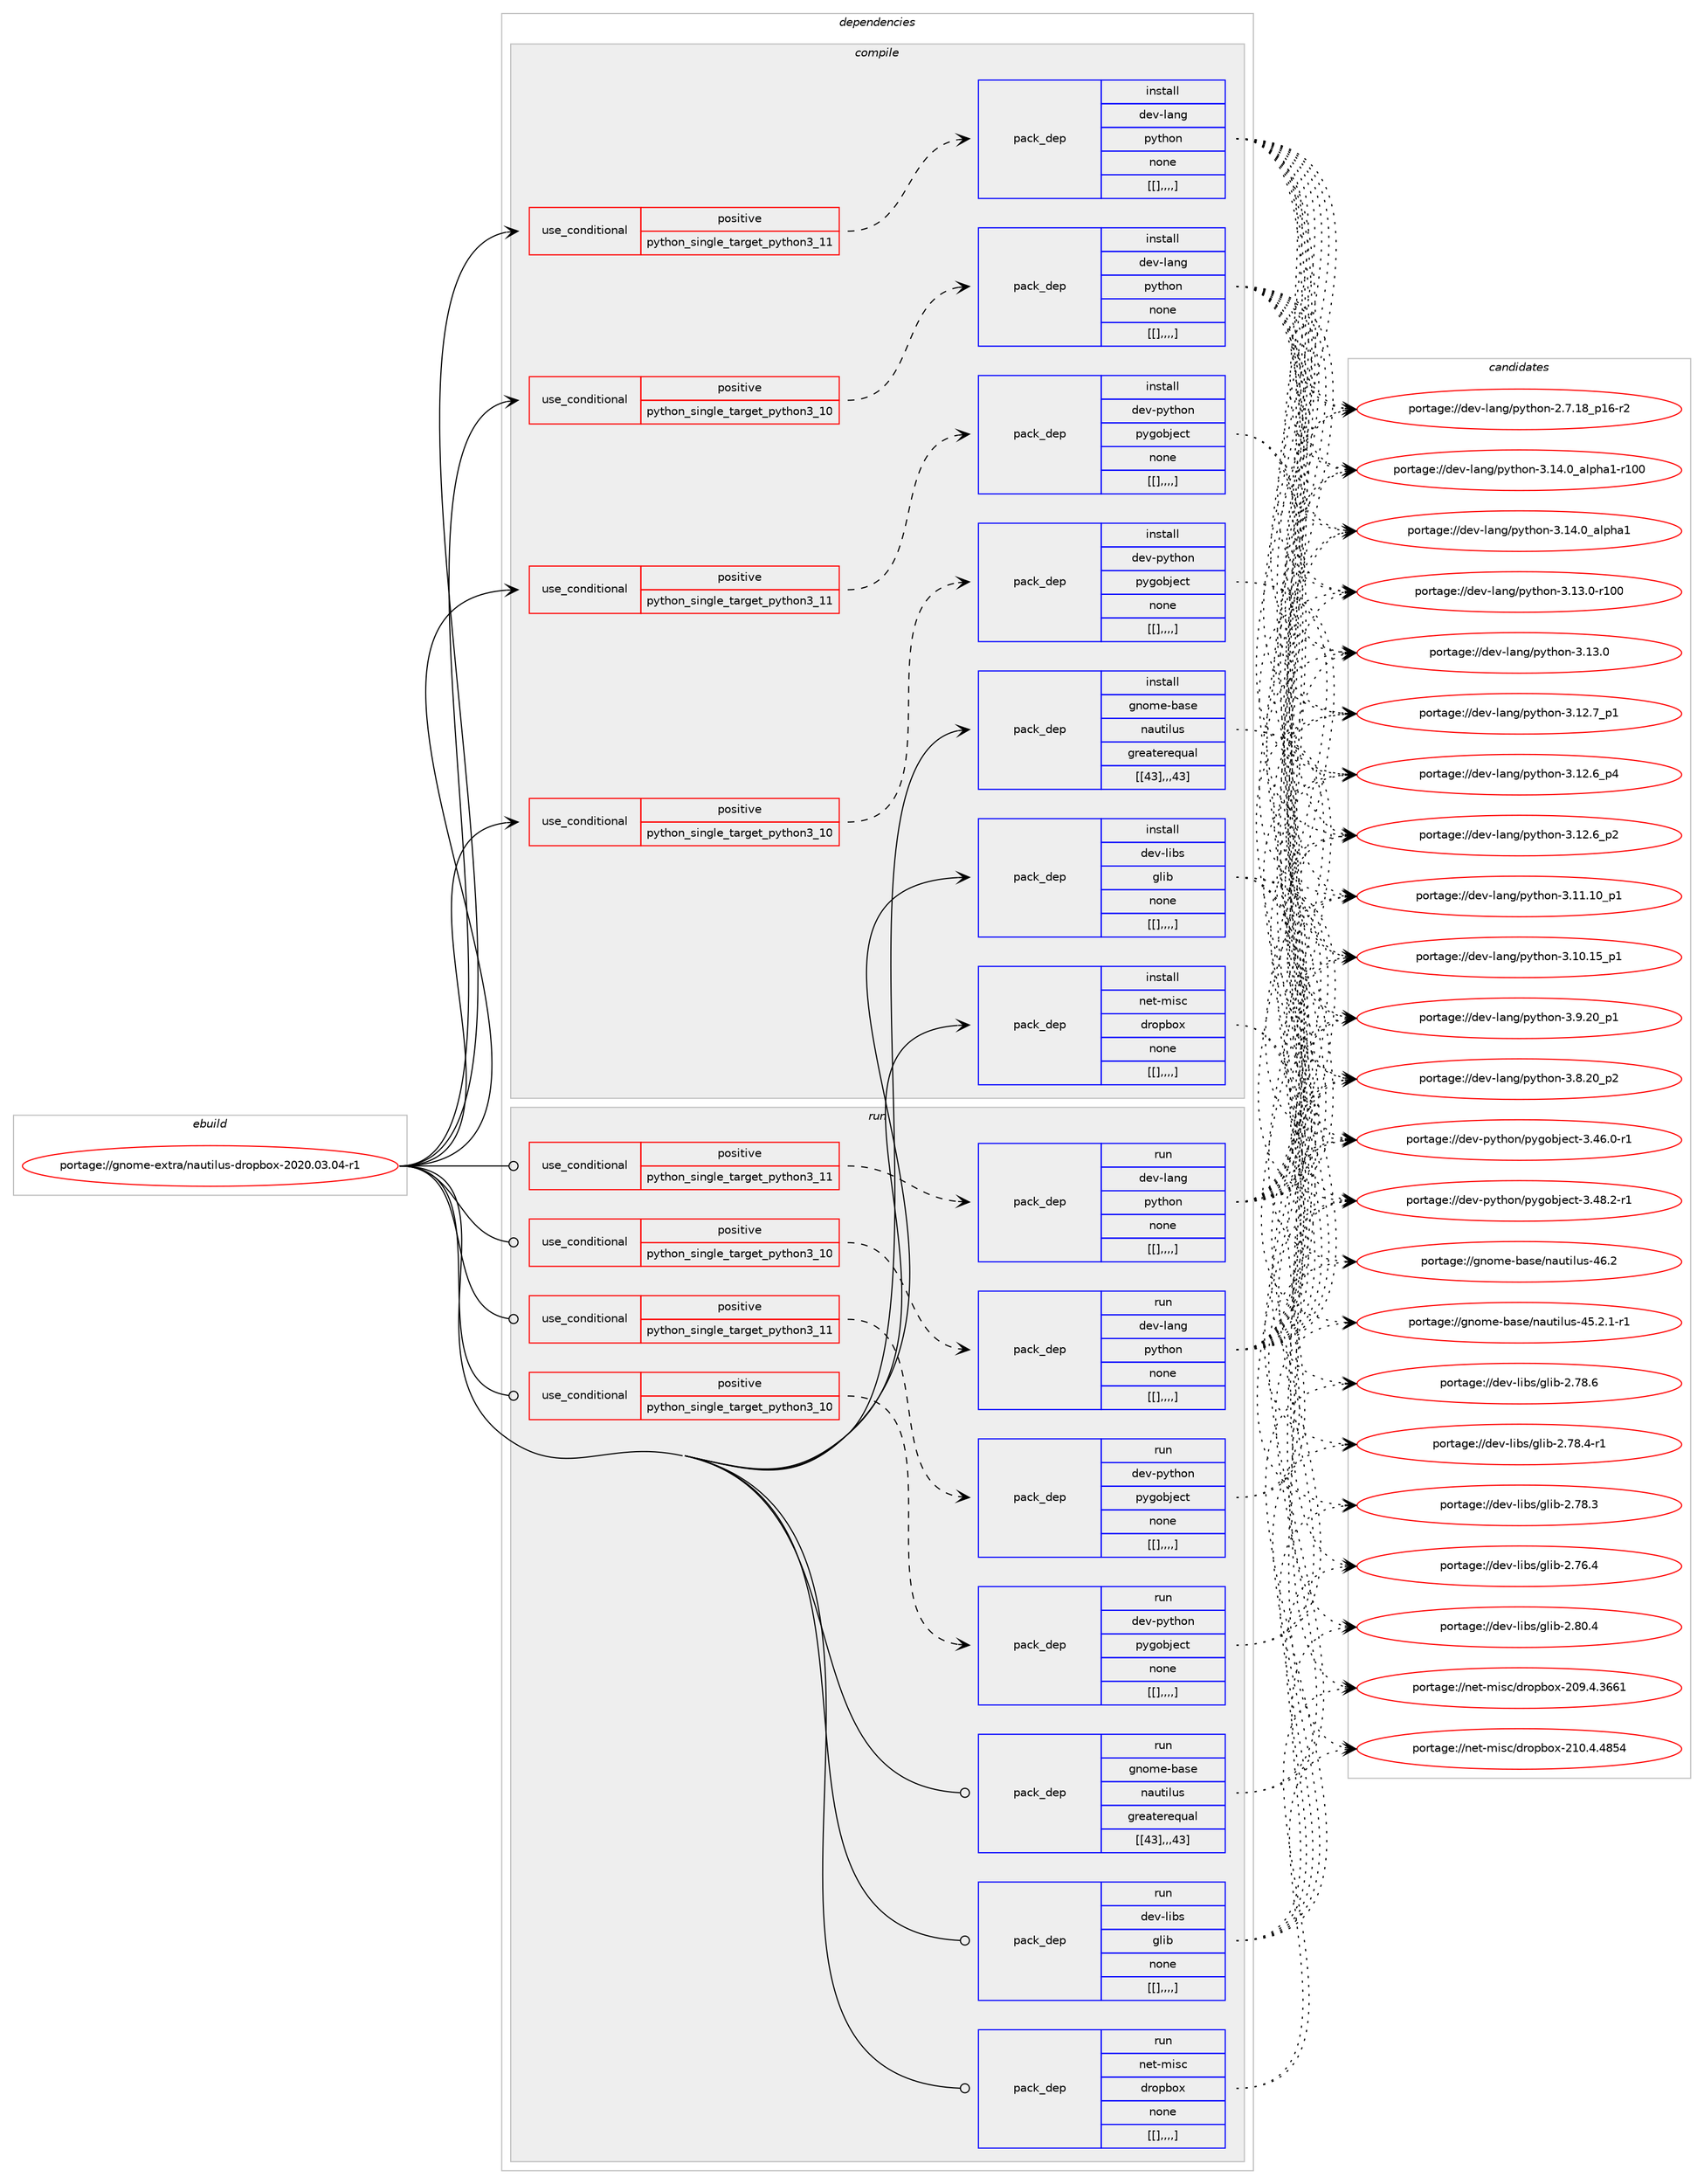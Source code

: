 digraph prolog {

# *************
# Graph options
# *************

newrank=true;
concentrate=true;
compound=true;
graph [rankdir=LR,fontname=Helvetica,fontsize=10,ranksep=1.5];#, ranksep=2.5, nodesep=0.2];
edge  [arrowhead=vee];
node  [fontname=Helvetica,fontsize=10];

# **********
# The ebuild
# **********

subgraph cluster_leftcol {
color=gray;
label=<<i>ebuild</i>>;
id [label="portage://gnome-extra/nautilus-dropbox-2020.03.04-r1", color=red, width=4, href="../gnome-extra/nautilus-dropbox-2020.03.04-r1.svg"];
}

# ****************
# The dependencies
# ****************

subgraph cluster_midcol {
color=gray;
label=<<i>dependencies</i>>;
subgraph cluster_compile {
fillcolor="#eeeeee";
style=filled;
label=<<i>compile</i>>;
subgraph cond70483 {
dependency251948 [label=<<TABLE BORDER="0" CELLBORDER="1" CELLSPACING="0" CELLPADDING="4"><TR><TD ROWSPAN="3" CELLPADDING="10">use_conditional</TD></TR><TR><TD>positive</TD></TR><TR><TD>python_single_target_python3_10</TD></TR></TABLE>>, shape=none, color=red];
subgraph pack179849 {
dependency252024 [label=<<TABLE BORDER="0" CELLBORDER="1" CELLSPACING="0" CELLPADDING="4" WIDTH="220"><TR><TD ROWSPAN="6" CELLPADDING="30">pack_dep</TD></TR><TR><TD WIDTH="110">install</TD></TR><TR><TD>dev-lang</TD></TR><TR><TD>python</TD></TR><TR><TD>none</TD></TR><TR><TD>[[],,,,]</TD></TR></TABLE>>, shape=none, color=blue];
}
dependency251948:e -> dependency252024:w [weight=20,style="dashed",arrowhead="vee"];
}
id:e -> dependency251948:w [weight=20,style="solid",arrowhead="vee"];
subgraph cond70500 {
dependency252032 [label=<<TABLE BORDER="0" CELLBORDER="1" CELLSPACING="0" CELLPADDING="4"><TR><TD ROWSPAN="3" CELLPADDING="10">use_conditional</TD></TR><TR><TD>positive</TD></TR><TR><TD>python_single_target_python3_10</TD></TR></TABLE>>, shape=none, color=red];
subgraph pack179990 {
dependency252116 [label=<<TABLE BORDER="0" CELLBORDER="1" CELLSPACING="0" CELLPADDING="4" WIDTH="220"><TR><TD ROWSPAN="6" CELLPADDING="30">pack_dep</TD></TR><TR><TD WIDTH="110">install</TD></TR><TR><TD>dev-python</TD></TR><TR><TD>pygobject</TD></TR><TR><TD>none</TD></TR><TR><TD>[[],,,,]</TD></TR></TABLE>>, shape=none, color=blue];
}
dependency252032:e -> dependency252116:w [weight=20,style="dashed",arrowhead="vee"];
}
id:e -> dependency252032:w [weight=20,style="solid",arrowhead="vee"];
subgraph cond70512 {
dependency252146 [label=<<TABLE BORDER="0" CELLBORDER="1" CELLSPACING="0" CELLPADDING="4"><TR><TD ROWSPAN="3" CELLPADDING="10">use_conditional</TD></TR><TR><TD>positive</TD></TR><TR><TD>python_single_target_python3_11</TD></TR></TABLE>>, shape=none, color=red];
subgraph pack180024 {
dependency252194 [label=<<TABLE BORDER="0" CELLBORDER="1" CELLSPACING="0" CELLPADDING="4" WIDTH="220"><TR><TD ROWSPAN="6" CELLPADDING="30">pack_dep</TD></TR><TR><TD WIDTH="110">install</TD></TR><TR><TD>dev-lang</TD></TR><TR><TD>python</TD></TR><TR><TD>none</TD></TR><TR><TD>[[],,,,]</TD></TR></TABLE>>, shape=none, color=blue];
}
dependency252146:e -> dependency252194:w [weight=20,style="dashed",arrowhead="vee"];
}
id:e -> dependency252146:w [weight=20,style="solid",arrowhead="vee"];
subgraph cond70531 {
dependency252201 [label=<<TABLE BORDER="0" CELLBORDER="1" CELLSPACING="0" CELLPADDING="4"><TR><TD ROWSPAN="3" CELLPADDING="10">use_conditional</TD></TR><TR><TD>positive</TD></TR><TR><TD>python_single_target_python3_11</TD></TR></TABLE>>, shape=none, color=red];
subgraph pack180061 {
dependency252243 [label=<<TABLE BORDER="0" CELLBORDER="1" CELLSPACING="0" CELLPADDING="4" WIDTH="220"><TR><TD ROWSPAN="6" CELLPADDING="30">pack_dep</TD></TR><TR><TD WIDTH="110">install</TD></TR><TR><TD>dev-python</TD></TR><TR><TD>pygobject</TD></TR><TR><TD>none</TD></TR><TR><TD>[[],,,,]</TD></TR></TABLE>>, shape=none, color=blue];
}
dependency252201:e -> dependency252243:w [weight=20,style="dashed",arrowhead="vee"];
}
id:e -> dependency252201:w [weight=20,style="solid",arrowhead="vee"];
subgraph pack180093 {
dependency252270 [label=<<TABLE BORDER="0" CELLBORDER="1" CELLSPACING="0" CELLPADDING="4" WIDTH="220"><TR><TD ROWSPAN="6" CELLPADDING="30">pack_dep</TD></TR><TR><TD WIDTH="110">install</TD></TR><TR><TD>dev-libs</TD></TR><TR><TD>glib</TD></TR><TR><TD>none</TD></TR><TR><TD>[[],,,,]</TD></TR></TABLE>>, shape=none, color=blue];
}
id:e -> dependency252270:w [weight=20,style="solid",arrowhead="vee"];
subgraph pack180119 {
dependency252276 [label=<<TABLE BORDER="0" CELLBORDER="1" CELLSPACING="0" CELLPADDING="4" WIDTH="220"><TR><TD ROWSPAN="6" CELLPADDING="30">pack_dep</TD></TR><TR><TD WIDTH="110">install</TD></TR><TR><TD>gnome-base</TD></TR><TR><TD>nautilus</TD></TR><TR><TD>greaterequal</TD></TR><TR><TD>[[43],,,43]</TD></TR></TABLE>>, shape=none, color=blue];
}
id:e -> dependency252276:w [weight=20,style="solid",arrowhead="vee"];
subgraph pack180122 {
dependency252310 [label=<<TABLE BORDER="0" CELLBORDER="1" CELLSPACING="0" CELLPADDING="4" WIDTH="220"><TR><TD ROWSPAN="6" CELLPADDING="30">pack_dep</TD></TR><TR><TD WIDTH="110">install</TD></TR><TR><TD>net-misc</TD></TR><TR><TD>dropbox</TD></TR><TR><TD>none</TD></TR><TR><TD>[[],,,,]</TD></TR></TABLE>>, shape=none, color=blue];
}
id:e -> dependency252310:w [weight=20,style="solid",arrowhead="vee"];
}
subgraph cluster_compileandrun {
fillcolor="#eeeeee";
style=filled;
label=<<i>compile and run</i>>;
}
subgraph cluster_run {
fillcolor="#eeeeee";
style=filled;
label=<<i>run</i>>;
subgraph cond70547 {
dependency252450 [label=<<TABLE BORDER="0" CELLBORDER="1" CELLSPACING="0" CELLPADDING="4"><TR><TD ROWSPAN="3" CELLPADDING="10">use_conditional</TD></TR><TR><TD>positive</TD></TR><TR><TD>python_single_target_python3_10</TD></TR></TABLE>>, shape=none, color=red];
subgraph pack180289 {
dependency252499 [label=<<TABLE BORDER="0" CELLBORDER="1" CELLSPACING="0" CELLPADDING="4" WIDTH="220"><TR><TD ROWSPAN="6" CELLPADDING="30">pack_dep</TD></TR><TR><TD WIDTH="110">run</TD></TR><TR><TD>dev-lang</TD></TR><TR><TD>python</TD></TR><TR><TD>none</TD></TR><TR><TD>[[],,,,]</TD></TR></TABLE>>, shape=none, color=blue];
}
dependency252450:e -> dependency252499:w [weight=20,style="dashed",arrowhead="vee"];
}
id:e -> dependency252450:w [weight=20,style="solid",arrowhead="odot"];
subgraph cond70571 {
dependency252503 [label=<<TABLE BORDER="0" CELLBORDER="1" CELLSPACING="0" CELLPADDING="4"><TR><TD ROWSPAN="3" CELLPADDING="10">use_conditional</TD></TR><TR><TD>positive</TD></TR><TR><TD>python_single_target_python3_10</TD></TR></TABLE>>, shape=none, color=red];
subgraph pack180314 {
dependency252661 [label=<<TABLE BORDER="0" CELLBORDER="1" CELLSPACING="0" CELLPADDING="4" WIDTH="220"><TR><TD ROWSPAN="6" CELLPADDING="30">pack_dep</TD></TR><TR><TD WIDTH="110">run</TD></TR><TR><TD>dev-python</TD></TR><TR><TD>pygobject</TD></TR><TR><TD>none</TD></TR><TR><TD>[[],,,,]</TD></TR></TABLE>>, shape=none, color=blue];
}
dependency252503:e -> dependency252661:w [weight=20,style="dashed",arrowhead="vee"];
}
id:e -> dependency252503:w [weight=20,style="solid",arrowhead="odot"];
subgraph cond70594 {
dependency252692 [label=<<TABLE BORDER="0" CELLBORDER="1" CELLSPACING="0" CELLPADDING="4"><TR><TD ROWSPAN="3" CELLPADDING="10">use_conditional</TD></TR><TR><TD>positive</TD></TR><TR><TD>python_single_target_python3_11</TD></TR></TABLE>>, shape=none, color=red];
subgraph pack180473 {
dependency252708 [label=<<TABLE BORDER="0" CELLBORDER="1" CELLSPACING="0" CELLPADDING="4" WIDTH="220"><TR><TD ROWSPAN="6" CELLPADDING="30">pack_dep</TD></TR><TR><TD WIDTH="110">run</TD></TR><TR><TD>dev-lang</TD></TR><TR><TD>python</TD></TR><TR><TD>none</TD></TR><TR><TD>[[],,,,]</TD></TR></TABLE>>, shape=none, color=blue];
}
dependency252692:e -> dependency252708:w [weight=20,style="dashed",arrowhead="vee"];
}
id:e -> dependency252692:w [weight=20,style="solid",arrowhead="odot"];
subgraph cond70601 {
dependency252727 [label=<<TABLE BORDER="0" CELLBORDER="1" CELLSPACING="0" CELLPADDING="4"><TR><TD ROWSPAN="3" CELLPADDING="10">use_conditional</TD></TR><TR><TD>positive</TD></TR><TR><TD>python_single_target_python3_11</TD></TR></TABLE>>, shape=none, color=red];
subgraph pack180509 {
dependency252729 [label=<<TABLE BORDER="0" CELLBORDER="1" CELLSPACING="0" CELLPADDING="4" WIDTH="220"><TR><TD ROWSPAN="6" CELLPADDING="30">pack_dep</TD></TR><TR><TD WIDTH="110">run</TD></TR><TR><TD>dev-python</TD></TR><TR><TD>pygobject</TD></TR><TR><TD>none</TD></TR><TR><TD>[[],,,,]</TD></TR></TABLE>>, shape=none, color=blue];
}
dependency252727:e -> dependency252729:w [weight=20,style="dashed",arrowhead="vee"];
}
id:e -> dependency252727:w [weight=20,style="solid",arrowhead="odot"];
subgraph pack180525 {
dependency252749 [label=<<TABLE BORDER="0" CELLBORDER="1" CELLSPACING="0" CELLPADDING="4" WIDTH="220"><TR><TD ROWSPAN="6" CELLPADDING="30">pack_dep</TD></TR><TR><TD WIDTH="110">run</TD></TR><TR><TD>dev-libs</TD></TR><TR><TD>glib</TD></TR><TR><TD>none</TD></TR><TR><TD>[[],,,,]</TD></TR></TABLE>>, shape=none, color=blue];
}
id:e -> dependency252749:w [weight=20,style="solid",arrowhead="odot"];
subgraph pack180527 {
dependency252769 [label=<<TABLE BORDER="0" CELLBORDER="1" CELLSPACING="0" CELLPADDING="4" WIDTH="220"><TR><TD ROWSPAN="6" CELLPADDING="30">pack_dep</TD></TR><TR><TD WIDTH="110">run</TD></TR><TR><TD>gnome-base</TD></TR><TR><TD>nautilus</TD></TR><TR><TD>greaterequal</TD></TR><TR><TD>[[43],,,43]</TD></TR></TABLE>>, shape=none, color=blue];
}
id:e -> dependency252769:w [weight=20,style="solid",arrowhead="odot"];
subgraph pack180543 {
dependency252789 [label=<<TABLE BORDER="0" CELLBORDER="1" CELLSPACING="0" CELLPADDING="4" WIDTH="220"><TR><TD ROWSPAN="6" CELLPADDING="30">pack_dep</TD></TR><TR><TD WIDTH="110">run</TD></TR><TR><TD>net-misc</TD></TR><TR><TD>dropbox</TD></TR><TR><TD>none</TD></TR><TR><TD>[[],,,,]</TD></TR></TABLE>>, shape=none, color=blue];
}
id:e -> dependency252789:w [weight=20,style="solid",arrowhead="odot"];
}
}

# **************
# The candidates
# **************

subgraph cluster_choices {
rank=same;
color=gray;
label=<<i>candidates</i>>;

subgraph choice179125 {
color=black;
nodesep=1;
choice100101118451089711010347112121116104111110455146495246489597108112104974945114494848 [label="portage://dev-lang/python-3.14.0_alpha1-r100", color=red, width=4,href="../dev-lang/python-3.14.0_alpha1-r100.svg"];
choice1001011184510897110103471121211161041111104551464952464895971081121049749 [label="portage://dev-lang/python-3.14.0_alpha1", color=red, width=4,href="../dev-lang/python-3.14.0_alpha1.svg"];
choice1001011184510897110103471121211161041111104551464951464845114494848 [label="portage://dev-lang/python-3.13.0-r100", color=red, width=4,href="../dev-lang/python-3.13.0-r100.svg"];
choice10010111845108971101034711212111610411111045514649514648 [label="portage://dev-lang/python-3.13.0", color=red, width=4,href="../dev-lang/python-3.13.0.svg"];
choice100101118451089711010347112121116104111110455146495046559511249 [label="portage://dev-lang/python-3.12.7_p1", color=red, width=4,href="../dev-lang/python-3.12.7_p1.svg"];
choice100101118451089711010347112121116104111110455146495046549511252 [label="portage://dev-lang/python-3.12.6_p4", color=red, width=4,href="../dev-lang/python-3.12.6_p4.svg"];
choice100101118451089711010347112121116104111110455146495046549511250 [label="portage://dev-lang/python-3.12.6_p2", color=red, width=4,href="../dev-lang/python-3.12.6_p2.svg"];
choice10010111845108971101034711212111610411111045514649494649489511249 [label="portage://dev-lang/python-3.11.10_p1", color=red, width=4,href="../dev-lang/python-3.11.10_p1.svg"];
choice10010111845108971101034711212111610411111045514649484649539511249 [label="portage://dev-lang/python-3.10.15_p1", color=red, width=4,href="../dev-lang/python-3.10.15_p1.svg"];
choice100101118451089711010347112121116104111110455146574650489511249 [label="portage://dev-lang/python-3.9.20_p1", color=red, width=4,href="../dev-lang/python-3.9.20_p1.svg"];
choice100101118451089711010347112121116104111110455146564650489511250 [label="portage://dev-lang/python-3.8.20_p2", color=red, width=4,href="../dev-lang/python-3.8.20_p2.svg"];
choice100101118451089711010347112121116104111110455046554649569511249544511450 [label="portage://dev-lang/python-2.7.18_p16-r2", color=red, width=4,href="../dev-lang/python-2.7.18_p16-r2.svg"];
dependency252024:e -> choice100101118451089711010347112121116104111110455146495246489597108112104974945114494848:w [style=dotted,weight="100"];
dependency252024:e -> choice1001011184510897110103471121211161041111104551464952464895971081121049749:w [style=dotted,weight="100"];
dependency252024:e -> choice1001011184510897110103471121211161041111104551464951464845114494848:w [style=dotted,weight="100"];
dependency252024:e -> choice10010111845108971101034711212111610411111045514649514648:w [style=dotted,weight="100"];
dependency252024:e -> choice100101118451089711010347112121116104111110455146495046559511249:w [style=dotted,weight="100"];
dependency252024:e -> choice100101118451089711010347112121116104111110455146495046549511252:w [style=dotted,weight="100"];
dependency252024:e -> choice100101118451089711010347112121116104111110455146495046549511250:w [style=dotted,weight="100"];
dependency252024:e -> choice10010111845108971101034711212111610411111045514649494649489511249:w [style=dotted,weight="100"];
dependency252024:e -> choice10010111845108971101034711212111610411111045514649484649539511249:w [style=dotted,weight="100"];
dependency252024:e -> choice100101118451089711010347112121116104111110455146574650489511249:w [style=dotted,weight="100"];
dependency252024:e -> choice100101118451089711010347112121116104111110455146564650489511250:w [style=dotted,weight="100"];
dependency252024:e -> choice100101118451089711010347112121116104111110455046554649569511249544511450:w [style=dotted,weight="100"];
}
subgraph choice179159 {
color=black;
nodesep=1;
choice10010111845112121116104111110471121211031119810610199116455146525646504511449 [label="portage://dev-python/pygobject-3.48.2-r1", color=red, width=4,href="../dev-python/pygobject-3.48.2-r1.svg"];
choice10010111845112121116104111110471121211031119810610199116455146525446484511449 [label="portage://dev-python/pygobject-3.46.0-r1", color=red, width=4,href="../dev-python/pygobject-3.46.0-r1.svg"];
dependency252116:e -> choice10010111845112121116104111110471121211031119810610199116455146525646504511449:w [style=dotted,weight="100"];
dependency252116:e -> choice10010111845112121116104111110471121211031119810610199116455146525446484511449:w [style=dotted,weight="100"];
}
subgraph choice179183 {
color=black;
nodesep=1;
choice100101118451089711010347112121116104111110455146495246489597108112104974945114494848 [label="portage://dev-lang/python-3.14.0_alpha1-r100", color=red, width=4,href="../dev-lang/python-3.14.0_alpha1-r100.svg"];
choice1001011184510897110103471121211161041111104551464952464895971081121049749 [label="portage://dev-lang/python-3.14.0_alpha1", color=red, width=4,href="../dev-lang/python-3.14.0_alpha1.svg"];
choice1001011184510897110103471121211161041111104551464951464845114494848 [label="portage://dev-lang/python-3.13.0-r100", color=red, width=4,href="../dev-lang/python-3.13.0-r100.svg"];
choice10010111845108971101034711212111610411111045514649514648 [label="portage://dev-lang/python-3.13.0", color=red, width=4,href="../dev-lang/python-3.13.0.svg"];
choice100101118451089711010347112121116104111110455146495046559511249 [label="portage://dev-lang/python-3.12.7_p1", color=red, width=4,href="../dev-lang/python-3.12.7_p1.svg"];
choice100101118451089711010347112121116104111110455146495046549511252 [label="portage://dev-lang/python-3.12.6_p4", color=red, width=4,href="../dev-lang/python-3.12.6_p4.svg"];
choice100101118451089711010347112121116104111110455146495046549511250 [label="portage://dev-lang/python-3.12.6_p2", color=red, width=4,href="../dev-lang/python-3.12.6_p2.svg"];
choice10010111845108971101034711212111610411111045514649494649489511249 [label="portage://dev-lang/python-3.11.10_p1", color=red, width=4,href="../dev-lang/python-3.11.10_p1.svg"];
choice10010111845108971101034711212111610411111045514649484649539511249 [label="portage://dev-lang/python-3.10.15_p1", color=red, width=4,href="../dev-lang/python-3.10.15_p1.svg"];
choice100101118451089711010347112121116104111110455146574650489511249 [label="portage://dev-lang/python-3.9.20_p1", color=red, width=4,href="../dev-lang/python-3.9.20_p1.svg"];
choice100101118451089711010347112121116104111110455146564650489511250 [label="portage://dev-lang/python-3.8.20_p2", color=red, width=4,href="../dev-lang/python-3.8.20_p2.svg"];
choice100101118451089711010347112121116104111110455046554649569511249544511450 [label="portage://dev-lang/python-2.7.18_p16-r2", color=red, width=4,href="../dev-lang/python-2.7.18_p16-r2.svg"];
dependency252194:e -> choice100101118451089711010347112121116104111110455146495246489597108112104974945114494848:w [style=dotted,weight="100"];
dependency252194:e -> choice1001011184510897110103471121211161041111104551464952464895971081121049749:w [style=dotted,weight="100"];
dependency252194:e -> choice1001011184510897110103471121211161041111104551464951464845114494848:w [style=dotted,weight="100"];
dependency252194:e -> choice10010111845108971101034711212111610411111045514649514648:w [style=dotted,weight="100"];
dependency252194:e -> choice100101118451089711010347112121116104111110455146495046559511249:w [style=dotted,weight="100"];
dependency252194:e -> choice100101118451089711010347112121116104111110455146495046549511252:w [style=dotted,weight="100"];
dependency252194:e -> choice100101118451089711010347112121116104111110455146495046549511250:w [style=dotted,weight="100"];
dependency252194:e -> choice10010111845108971101034711212111610411111045514649494649489511249:w [style=dotted,weight="100"];
dependency252194:e -> choice10010111845108971101034711212111610411111045514649484649539511249:w [style=dotted,weight="100"];
dependency252194:e -> choice100101118451089711010347112121116104111110455146574650489511249:w [style=dotted,weight="100"];
dependency252194:e -> choice100101118451089711010347112121116104111110455146564650489511250:w [style=dotted,weight="100"];
dependency252194:e -> choice100101118451089711010347112121116104111110455046554649569511249544511450:w [style=dotted,weight="100"];
}
subgraph choice179199 {
color=black;
nodesep=1;
choice10010111845112121116104111110471121211031119810610199116455146525646504511449 [label="portage://dev-python/pygobject-3.48.2-r1", color=red, width=4,href="../dev-python/pygobject-3.48.2-r1.svg"];
choice10010111845112121116104111110471121211031119810610199116455146525446484511449 [label="portage://dev-python/pygobject-3.46.0-r1", color=red, width=4,href="../dev-python/pygobject-3.46.0-r1.svg"];
dependency252243:e -> choice10010111845112121116104111110471121211031119810610199116455146525646504511449:w [style=dotted,weight="100"];
dependency252243:e -> choice10010111845112121116104111110471121211031119810610199116455146525446484511449:w [style=dotted,weight="100"];
}
subgraph choice179221 {
color=black;
nodesep=1;
choice1001011184510810598115471031081059845504656484652 [label="portage://dev-libs/glib-2.80.4", color=red, width=4,href="../dev-libs/glib-2.80.4.svg"];
choice1001011184510810598115471031081059845504655564654 [label="portage://dev-libs/glib-2.78.6", color=red, width=4,href="../dev-libs/glib-2.78.6.svg"];
choice10010111845108105981154710310810598455046555646524511449 [label="portage://dev-libs/glib-2.78.4-r1", color=red, width=4,href="../dev-libs/glib-2.78.4-r1.svg"];
choice1001011184510810598115471031081059845504655564651 [label="portage://dev-libs/glib-2.78.3", color=red, width=4,href="../dev-libs/glib-2.78.3.svg"];
choice1001011184510810598115471031081059845504655544652 [label="portage://dev-libs/glib-2.76.4", color=red, width=4,href="../dev-libs/glib-2.76.4.svg"];
dependency252270:e -> choice1001011184510810598115471031081059845504656484652:w [style=dotted,weight="100"];
dependency252270:e -> choice1001011184510810598115471031081059845504655564654:w [style=dotted,weight="100"];
dependency252270:e -> choice10010111845108105981154710310810598455046555646524511449:w [style=dotted,weight="100"];
dependency252270:e -> choice1001011184510810598115471031081059845504655564651:w [style=dotted,weight="100"];
dependency252270:e -> choice1001011184510810598115471031081059845504655544652:w [style=dotted,weight="100"];
}
subgraph choice179225 {
color=black;
nodesep=1;
choice10311011110910145989711510147110971171161051081171154552544650 [label="portage://gnome-base/nautilus-46.2", color=red, width=4,href="../gnome-base/nautilus-46.2.svg"];
choice1031101111091014598971151014711097117116105108117115455253465046494511449 [label="portage://gnome-base/nautilus-45.2.1-r1", color=red, width=4,href="../gnome-base/nautilus-45.2.1-r1.svg"];
dependency252276:e -> choice10311011110910145989711510147110971171161051081171154552544650:w [style=dotted,weight="100"];
dependency252276:e -> choice1031101111091014598971151014711097117116105108117115455253465046494511449:w [style=dotted,weight="100"];
}
subgraph choice179400 {
color=black;
nodesep=1;
choice110101116451091051159947100114111112981111204550494846524652565352 [label="portage://net-misc/dropbox-210.4.4854", color=red, width=4,href="../net-misc/dropbox-210.4.4854.svg"];
choice110101116451091051159947100114111112981111204550485746524651545449 [label="portage://net-misc/dropbox-209.4.3661", color=red, width=4,href="../net-misc/dropbox-209.4.3661.svg"];
dependency252310:e -> choice110101116451091051159947100114111112981111204550494846524652565352:w [style=dotted,weight="100"];
dependency252310:e -> choice110101116451091051159947100114111112981111204550485746524651545449:w [style=dotted,weight="100"];
}
subgraph choice179459 {
color=black;
nodesep=1;
choice100101118451089711010347112121116104111110455146495246489597108112104974945114494848 [label="portage://dev-lang/python-3.14.0_alpha1-r100", color=red, width=4,href="../dev-lang/python-3.14.0_alpha1-r100.svg"];
choice1001011184510897110103471121211161041111104551464952464895971081121049749 [label="portage://dev-lang/python-3.14.0_alpha1", color=red, width=4,href="../dev-lang/python-3.14.0_alpha1.svg"];
choice1001011184510897110103471121211161041111104551464951464845114494848 [label="portage://dev-lang/python-3.13.0-r100", color=red, width=4,href="../dev-lang/python-3.13.0-r100.svg"];
choice10010111845108971101034711212111610411111045514649514648 [label="portage://dev-lang/python-3.13.0", color=red, width=4,href="../dev-lang/python-3.13.0.svg"];
choice100101118451089711010347112121116104111110455146495046559511249 [label="portage://dev-lang/python-3.12.7_p1", color=red, width=4,href="../dev-lang/python-3.12.7_p1.svg"];
choice100101118451089711010347112121116104111110455146495046549511252 [label="portage://dev-lang/python-3.12.6_p4", color=red, width=4,href="../dev-lang/python-3.12.6_p4.svg"];
choice100101118451089711010347112121116104111110455146495046549511250 [label="portage://dev-lang/python-3.12.6_p2", color=red, width=4,href="../dev-lang/python-3.12.6_p2.svg"];
choice10010111845108971101034711212111610411111045514649494649489511249 [label="portage://dev-lang/python-3.11.10_p1", color=red, width=4,href="../dev-lang/python-3.11.10_p1.svg"];
choice10010111845108971101034711212111610411111045514649484649539511249 [label="portage://dev-lang/python-3.10.15_p1", color=red, width=4,href="../dev-lang/python-3.10.15_p1.svg"];
choice100101118451089711010347112121116104111110455146574650489511249 [label="portage://dev-lang/python-3.9.20_p1", color=red, width=4,href="../dev-lang/python-3.9.20_p1.svg"];
choice100101118451089711010347112121116104111110455146564650489511250 [label="portage://dev-lang/python-3.8.20_p2", color=red, width=4,href="../dev-lang/python-3.8.20_p2.svg"];
choice100101118451089711010347112121116104111110455046554649569511249544511450 [label="portage://dev-lang/python-2.7.18_p16-r2", color=red, width=4,href="../dev-lang/python-2.7.18_p16-r2.svg"];
dependency252499:e -> choice100101118451089711010347112121116104111110455146495246489597108112104974945114494848:w [style=dotted,weight="100"];
dependency252499:e -> choice1001011184510897110103471121211161041111104551464952464895971081121049749:w [style=dotted,weight="100"];
dependency252499:e -> choice1001011184510897110103471121211161041111104551464951464845114494848:w [style=dotted,weight="100"];
dependency252499:e -> choice10010111845108971101034711212111610411111045514649514648:w [style=dotted,weight="100"];
dependency252499:e -> choice100101118451089711010347112121116104111110455146495046559511249:w [style=dotted,weight="100"];
dependency252499:e -> choice100101118451089711010347112121116104111110455146495046549511252:w [style=dotted,weight="100"];
dependency252499:e -> choice100101118451089711010347112121116104111110455146495046549511250:w [style=dotted,weight="100"];
dependency252499:e -> choice10010111845108971101034711212111610411111045514649494649489511249:w [style=dotted,weight="100"];
dependency252499:e -> choice10010111845108971101034711212111610411111045514649484649539511249:w [style=dotted,weight="100"];
dependency252499:e -> choice100101118451089711010347112121116104111110455146574650489511249:w [style=dotted,weight="100"];
dependency252499:e -> choice100101118451089711010347112121116104111110455146564650489511250:w [style=dotted,weight="100"];
dependency252499:e -> choice100101118451089711010347112121116104111110455046554649569511249544511450:w [style=dotted,weight="100"];
}
subgraph choice179500 {
color=black;
nodesep=1;
choice10010111845112121116104111110471121211031119810610199116455146525646504511449 [label="portage://dev-python/pygobject-3.48.2-r1", color=red, width=4,href="../dev-python/pygobject-3.48.2-r1.svg"];
choice10010111845112121116104111110471121211031119810610199116455146525446484511449 [label="portage://dev-python/pygobject-3.46.0-r1", color=red, width=4,href="../dev-python/pygobject-3.46.0-r1.svg"];
dependency252661:e -> choice10010111845112121116104111110471121211031119810610199116455146525646504511449:w [style=dotted,weight="100"];
dependency252661:e -> choice10010111845112121116104111110471121211031119810610199116455146525446484511449:w [style=dotted,weight="100"];
}
subgraph choice179546 {
color=black;
nodesep=1;
choice100101118451089711010347112121116104111110455146495246489597108112104974945114494848 [label="portage://dev-lang/python-3.14.0_alpha1-r100", color=red, width=4,href="../dev-lang/python-3.14.0_alpha1-r100.svg"];
choice1001011184510897110103471121211161041111104551464952464895971081121049749 [label="portage://dev-lang/python-3.14.0_alpha1", color=red, width=4,href="../dev-lang/python-3.14.0_alpha1.svg"];
choice1001011184510897110103471121211161041111104551464951464845114494848 [label="portage://dev-lang/python-3.13.0-r100", color=red, width=4,href="../dev-lang/python-3.13.0-r100.svg"];
choice10010111845108971101034711212111610411111045514649514648 [label="portage://dev-lang/python-3.13.0", color=red, width=4,href="../dev-lang/python-3.13.0.svg"];
choice100101118451089711010347112121116104111110455146495046559511249 [label="portage://dev-lang/python-3.12.7_p1", color=red, width=4,href="../dev-lang/python-3.12.7_p1.svg"];
choice100101118451089711010347112121116104111110455146495046549511252 [label="portage://dev-lang/python-3.12.6_p4", color=red, width=4,href="../dev-lang/python-3.12.6_p4.svg"];
choice100101118451089711010347112121116104111110455146495046549511250 [label="portage://dev-lang/python-3.12.6_p2", color=red, width=4,href="../dev-lang/python-3.12.6_p2.svg"];
choice10010111845108971101034711212111610411111045514649494649489511249 [label="portage://dev-lang/python-3.11.10_p1", color=red, width=4,href="../dev-lang/python-3.11.10_p1.svg"];
choice10010111845108971101034711212111610411111045514649484649539511249 [label="portage://dev-lang/python-3.10.15_p1", color=red, width=4,href="../dev-lang/python-3.10.15_p1.svg"];
choice100101118451089711010347112121116104111110455146574650489511249 [label="portage://dev-lang/python-3.9.20_p1", color=red, width=4,href="../dev-lang/python-3.9.20_p1.svg"];
choice100101118451089711010347112121116104111110455146564650489511250 [label="portage://dev-lang/python-3.8.20_p2", color=red, width=4,href="../dev-lang/python-3.8.20_p2.svg"];
choice100101118451089711010347112121116104111110455046554649569511249544511450 [label="portage://dev-lang/python-2.7.18_p16-r2", color=red, width=4,href="../dev-lang/python-2.7.18_p16-r2.svg"];
dependency252708:e -> choice100101118451089711010347112121116104111110455146495246489597108112104974945114494848:w [style=dotted,weight="100"];
dependency252708:e -> choice1001011184510897110103471121211161041111104551464952464895971081121049749:w [style=dotted,weight="100"];
dependency252708:e -> choice1001011184510897110103471121211161041111104551464951464845114494848:w [style=dotted,weight="100"];
dependency252708:e -> choice10010111845108971101034711212111610411111045514649514648:w [style=dotted,weight="100"];
dependency252708:e -> choice100101118451089711010347112121116104111110455146495046559511249:w [style=dotted,weight="100"];
dependency252708:e -> choice100101118451089711010347112121116104111110455146495046549511252:w [style=dotted,weight="100"];
dependency252708:e -> choice100101118451089711010347112121116104111110455146495046549511250:w [style=dotted,weight="100"];
dependency252708:e -> choice10010111845108971101034711212111610411111045514649494649489511249:w [style=dotted,weight="100"];
dependency252708:e -> choice10010111845108971101034711212111610411111045514649484649539511249:w [style=dotted,weight="100"];
dependency252708:e -> choice100101118451089711010347112121116104111110455146574650489511249:w [style=dotted,weight="100"];
dependency252708:e -> choice100101118451089711010347112121116104111110455146564650489511250:w [style=dotted,weight="100"];
dependency252708:e -> choice100101118451089711010347112121116104111110455046554649569511249544511450:w [style=dotted,weight="100"];
}
subgraph choice179556 {
color=black;
nodesep=1;
choice10010111845112121116104111110471121211031119810610199116455146525646504511449 [label="portage://dev-python/pygobject-3.48.2-r1", color=red, width=4,href="../dev-python/pygobject-3.48.2-r1.svg"];
choice10010111845112121116104111110471121211031119810610199116455146525446484511449 [label="portage://dev-python/pygobject-3.46.0-r1", color=red, width=4,href="../dev-python/pygobject-3.46.0-r1.svg"];
dependency252729:e -> choice10010111845112121116104111110471121211031119810610199116455146525646504511449:w [style=dotted,weight="100"];
dependency252729:e -> choice10010111845112121116104111110471121211031119810610199116455146525446484511449:w [style=dotted,weight="100"];
}
subgraph choice179578 {
color=black;
nodesep=1;
choice1001011184510810598115471031081059845504656484652 [label="portage://dev-libs/glib-2.80.4", color=red, width=4,href="../dev-libs/glib-2.80.4.svg"];
choice1001011184510810598115471031081059845504655564654 [label="portage://dev-libs/glib-2.78.6", color=red, width=4,href="../dev-libs/glib-2.78.6.svg"];
choice10010111845108105981154710310810598455046555646524511449 [label="portage://dev-libs/glib-2.78.4-r1", color=red, width=4,href="../dev-libs/glib-2.78.4-r1.svg"];
choice1001011184510810598115471031081059845504655564651 [label="portage://dev-libs/glib-2.78.3", color=red, width=4,href="../dev-libs/glib-2.78.3.svg"];
choice1001011184510810598115471031081059845504655544652 [label="portage://dev-libs/glib-2.76.4", color=red, width=4,href="../dev-libs/glib-2.76.4.svg"];
dependency252749:e -> choice1001011184510810598115471031081059845504656484652:w [style=dotted,weight="100"];
dependency252749:e -> choice1001011184510810598115471031081059845504655564654:w [style=dotted,weight="100"];
dependency252749:e -> choice10010111845108105981154710310810598455046555646524511449:w [style=dotted,weight="100"];
dependency252749:e -> choice1001011184510810598115471031081059845504655564651:w [style=dotted,weight="100"];
dependency252749:e -> choice1001011184510810598115471031081059845504655544652:w [style=dotted,weight="100"];
}
subgraph choice179661 {
color=black;
nodesep=1;
choice10311011110910145989711510147110971171161051081171154552544650 [label="portage://gnome-base/nautilus-46.2", color=red, width=4,href="../gnome-base/nautilus-46.2.svg"];
choice1031101111091014598971151014711097117116105108117115455253465046494511449 [label="portage://gnome-base/nautilus-45.2.1-r1", color=red, width=4,href="../gnome-base/nautilus-45.2.1-r1.svg"];
dependency252769:e -> choice10311011110910145989711510147110971171161051081171154552544650:w [style=dotted,weight="100"];
dependency252769:e -> choice1031101111091014598971151014711097117116105108117115455253465046494511449:w [style=dotted,weight="100"];
}
subgraph choice179706 {
color=black;
nodesep=1;
choice110101116451091051159947100114111112981111204550494846524652565352 [label="portage://net-misc/dropbox-210.4.4854", color=red, width=4,href="../net-misc/dropbox-210.4.4854.svg"];
choice110101116451091051159947100114111112981111204550485746524651545449 [label="portage://net-misc/dropbox-209.4.3661", color=red, width=4,href="../net-misc/dropbox-209.4.3661.svg"];
dependency252789:e -> choice110101116451091051159947100114111112981111204550494846524652565352:w [style=dotted,weight="100"];
dependency252789:e -> choice110101116451091051159947100114111112981111204550485746524651545449:w [style=dotted,weight="100"];
}
}

}
